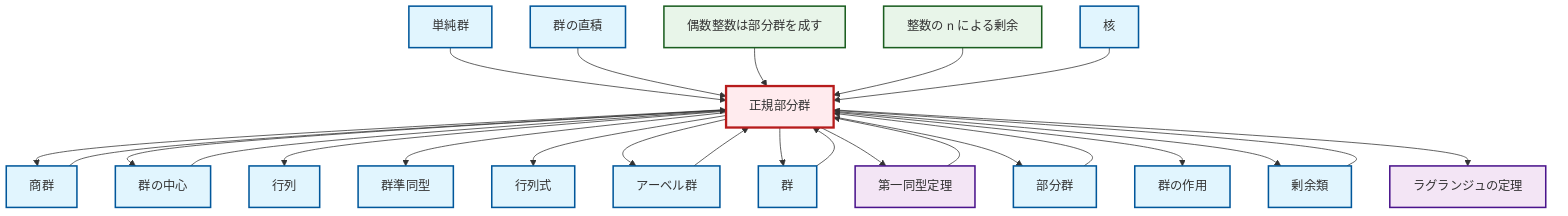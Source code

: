 graph TD
    classDef definition fill:#e1f5fe,stroke:#01579b,stroke-width:2px
    classDef theorem fill:#f3e5f5,stroke:#4a148c,stroke-width:2px
    classDef axiom fill:#fff3e0,stroke:#e65100,stroke-width:2px
    classDef example fill:#e8f5e9,stroke:#1b5e20,stroke-width:2px
    classDef current fill:#ffebee,stroke:#b71c1c,stroke-width:3px
    def-simple-group["単純群"]:::definition
    def-determinant["行列式"]:::definition
    def-kernel["核"]:::definition
    def-homomorphism["群準同型"]:::definition
    def-subgroup["部分群"]:::definition
    def-direct-product["群の直積"]:::definition
    def-matrix["行列"]:::definition
    def-group-action["群の作用"]:::definition
    def-abelian-group["アーベル群"]:::definition
    def-normal-subgroup["正規部分群"]:::definition
    thm-first-isomorphism["第一同型定理"]:::theorem
    thm-lagrange["ラグランジュの定理"]:::theorem
    ex-quotient-integers-mod-n["整数の n による剰余"]:::example
    def-group["群"]:::definition
    ex-even-integers-subgroup["偶数整数は部分群を成す"]:::example
    def-center-of-group["群の中心"]:::definition
    def-quotient-group["商群"]:::definition
    def-coset["剰余類"]:::definition
    def-normal-subgroup --> def-quotient-group
    def-normal-subgroup --> def-center-of-group
    def-normal-subgroup --> def-matrix
    def-simple-group --> def-normal-subgroup
    def-direct-product --> def-normal-subgroup
    def-normal-subgroup --> def-homomorphism
    ex-even-integers-subgroup --> def-normal-subgroup
    def-coset --> def-normal-subgroup
    def-normal-subgroup --> def-determinant
    def-center-of-group --> def-normal-subgroup
    def-subgroup --> def-normal-subgroup
    def-normal-subgroup --> def-abelian-group
    def-normal-subgroup --> def-group
    def-normal-subgroup --> thm-first-isomorphism
    def-normal-subgroup --> def-subgroup
    thm-first-isomorphism --> def-normal-subgroup
    def-abelian-group --> def-normal-subgroup
    def-quotient-group --> def-normal-subgroup
    def-group --> def-normal-subgroup
    def-normal-subgroup --> def-group-action
    ex-quotient-integers-mod-n --> def-normal-subgroup
    def-normal-subgroup --> def-coset
    def-kernel --> def-normal-subgroup
    def-normal-subgroup --> thm-lagrange
    class def-normal-subgroup current